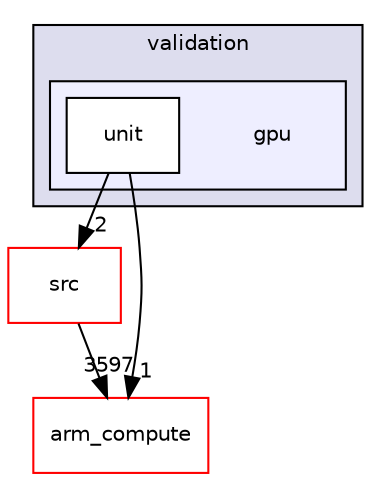 digraph "tests/validation/gpu" {
  compound=true
  node [ fontsize="10", fontname="Helvetica"];
  edge [ labelfontsize="10", labelfontname="Helvetica"];
  subgraph clusterdir_e7c7b16542faa38cb4655ff1750d3604 {
    graph [ bgcolor="#ddddee", pencolor="black", label="validation" fontname="Helvetica", fontsize="10", URL="dir_e7c7b16542faa38cb4655ff1750d3604.xhtml"]
  subgraph clusterdir_fd4a7b5d6d327eebb6d6642c71eea13b {
    graph [ bgcolor="#eeeeff", pencolor="black", label="" URL="dir_fd4a7b5d6d327eebb6d6642c71eea13b.xhtml"];
    dir_fd4a7b5d6d327eebb6d6642c71eea13b [shape=plaintext label="gpu"];
  dir_421a1b9dc13fa4adc803a5df22a329a6 [shape=box label="unit" fillcolor="white" style="filled" URL="dir_421a1b9dc13fa4adc803a5df22a329a6.xhtml"];
  }
  }
  dir_68267d1309a1af8e8297ef4c3efbcdba [shape=box label="src" fillcolor="white" style="filled" color="red" URL="dir_68267d1309a1af8e8297ef4c3efbcdba.xhtml"];
  dir_214608ef36d61442cb2b0c1c4e9a7def [shape=box label="arm_compute" fillcolor="white" style="filled" color="red" URL="dir_214608ef36d61442cb2b0c1c4e9a7def.xhtml"];
  dir_68267d1309a1af8e8297ef4c3efbcdba->dir_214608ef36d61442cb2b0c1c4e9a7def [headlabel="3597", labeldistance=1.5 headhref="dir_000003_000000.xhtml"];
  dir_421a1b9dc13fa4adc803a5df22a329a6->dir_214608ef36d61442cb2b0c1c4e9a7def [headlabel="1", labeldistance=1.5 headhref="dir_000091_000000.xhtml"];
  dir_421a1b9dc13fa4adc803a5df22a329a6->dir_68267d1309a1af8e8297ef4c3efbcdba [headlabel="2", labeldistance=1.5 headhref="dir_000091_000003.xhtml"];
}
